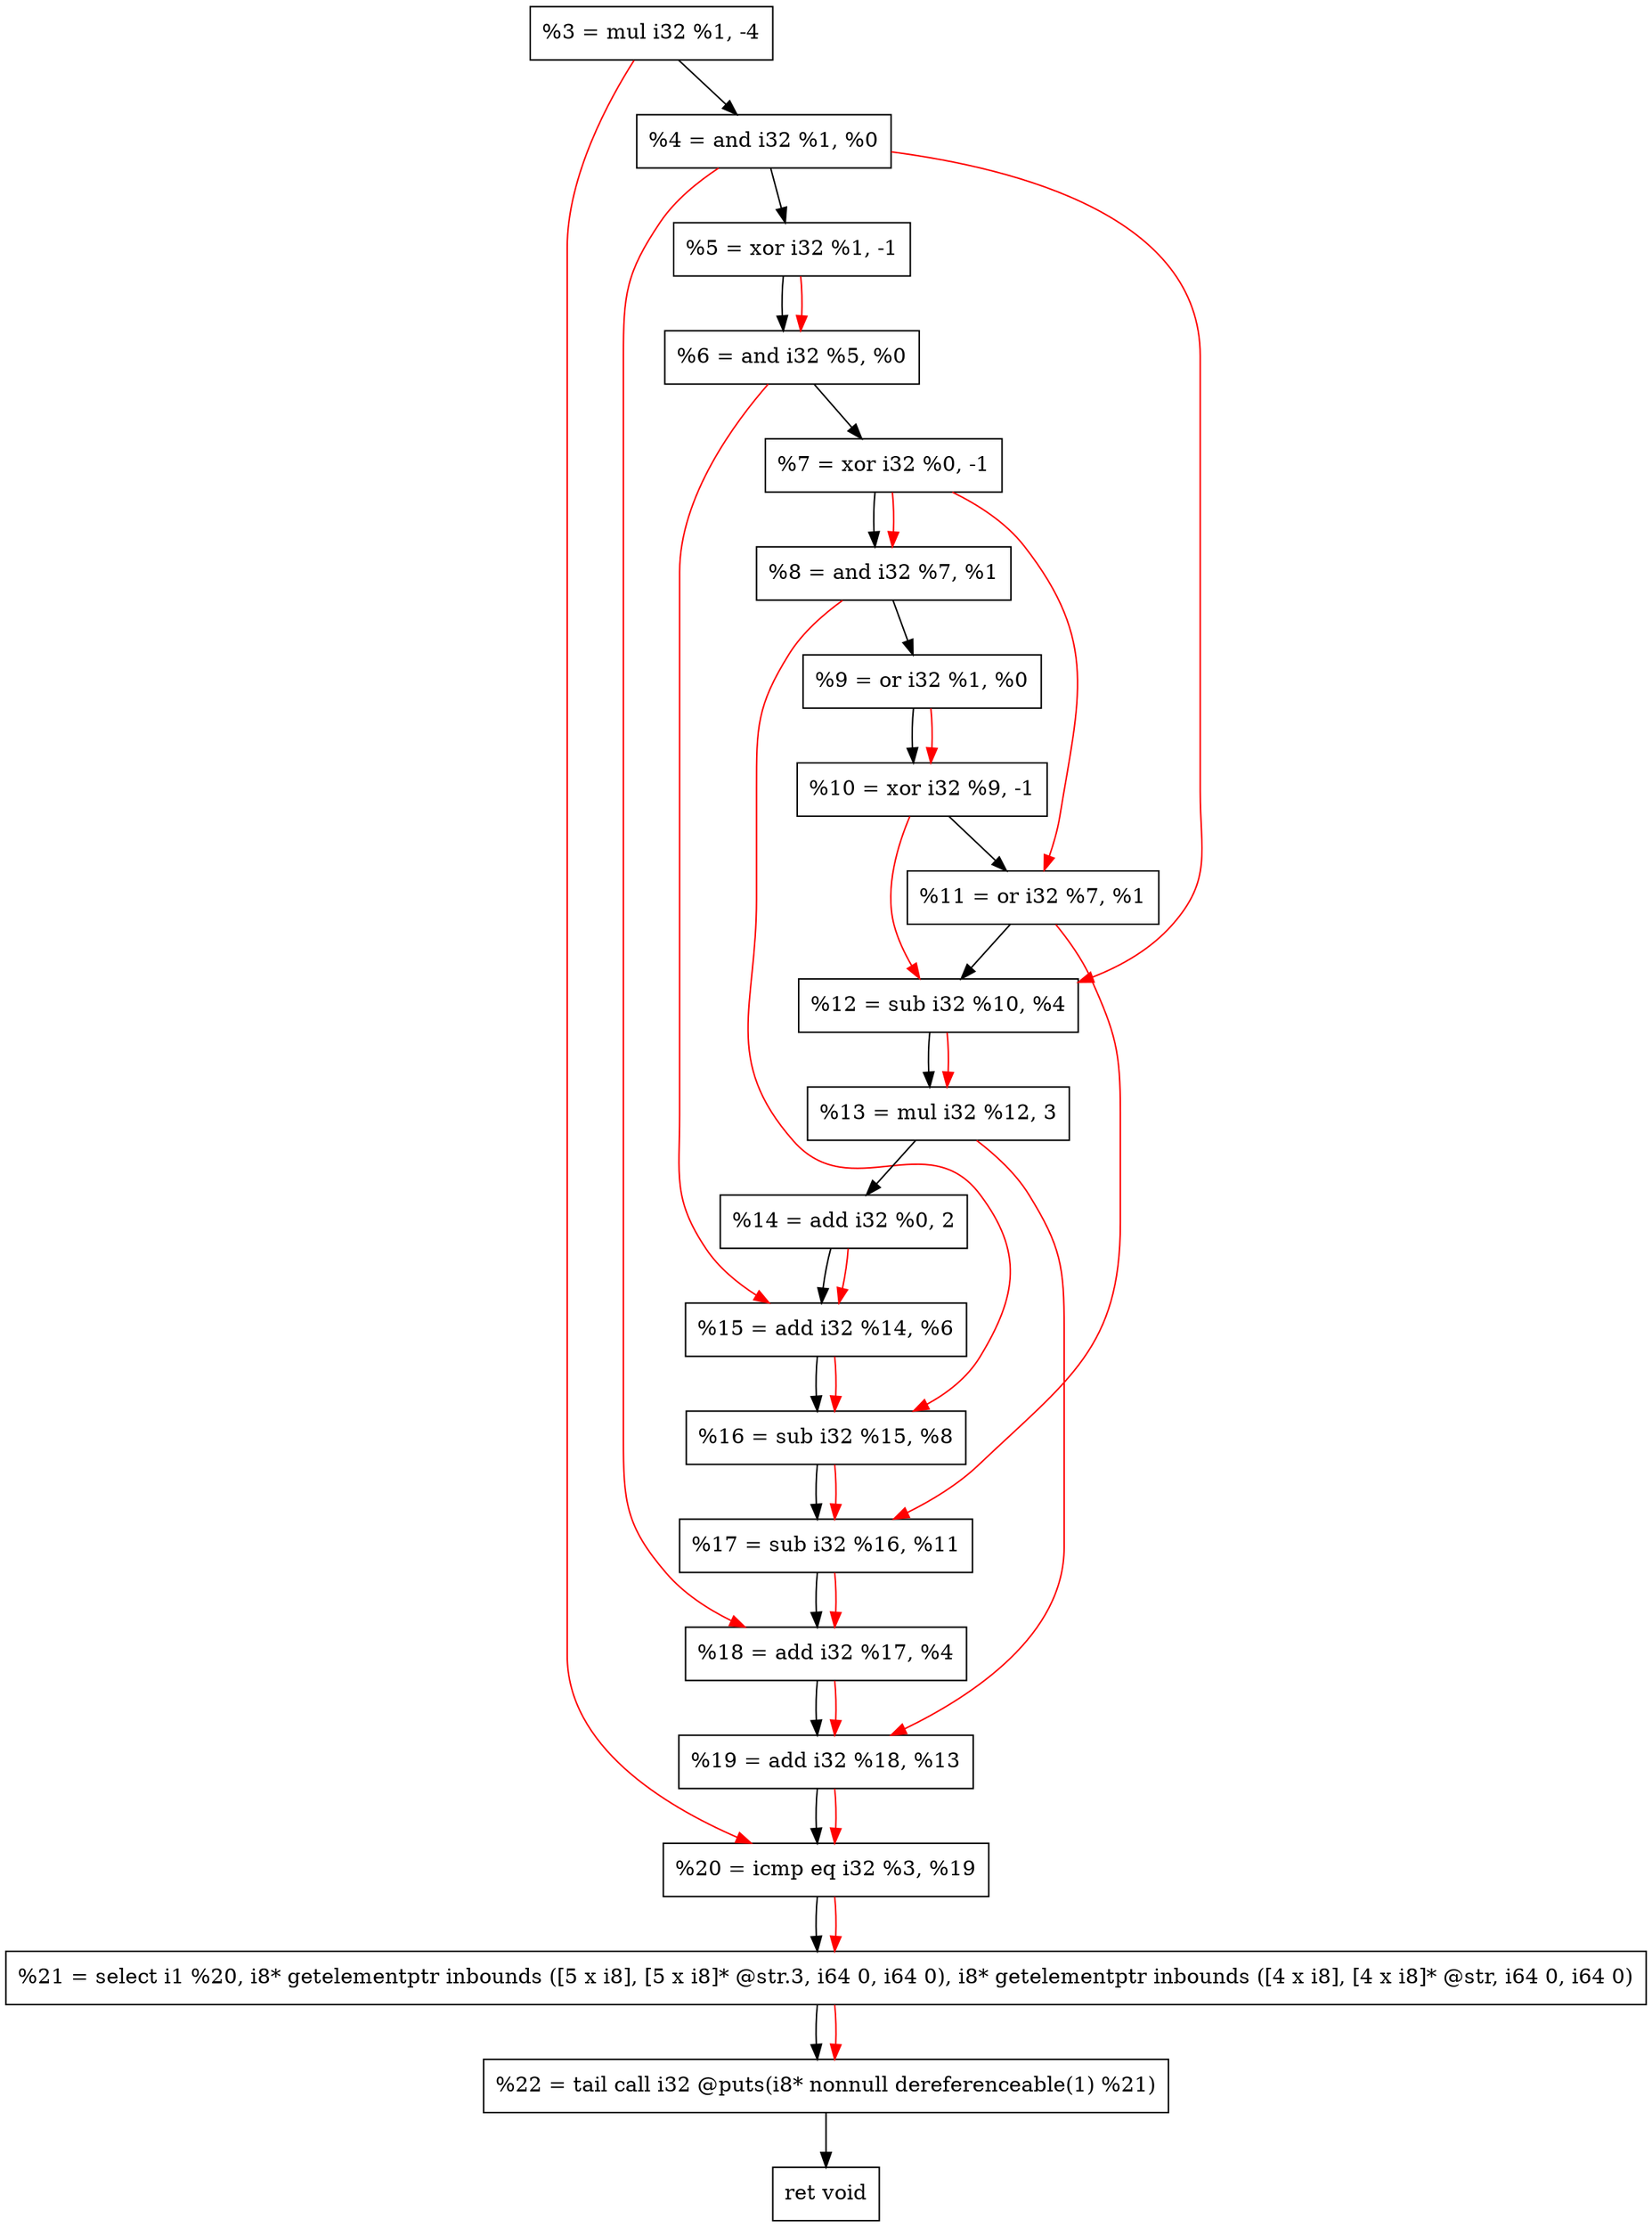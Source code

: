 digraph "DFG for'crackme' function" {
	Node0x1d04a60[shape=record, label="  %3 = mul i32 %1, -4"];
	Node0x1d04ad0[shape=record, label="  %4 = and i32 %1, %0"];
	Node0x1d04b90[shape=record, label="  %5 = xor i32 %1, -1"];
	Node0x1d04c00[shape=record, label="  %6 = and i32 %5, %0"];
	Node0x1d04c70[shape=record, label="  %7 = xor i32 %0, -1"];
	Node0x1d04ce0[shape=record, label="  %8 = and i32 %7, %1"];
	Node0x1d04d50[shape=record, label="  %9 = or i32 %1, %0"];
	Node0x1d04dc0[shape=record, label="  %10 = xor i32 %9, -1"];
	Node0x1d04e30[shape=record, label="  %11 = or i32 %7, %1"];
	Node0x1d04ea0[shape=record, label="  %12 = sub i32 %10, %4"];
	Node0x1d04f40[shape=record, label="  %13 = mul i32 %12, 3"];
	Node0x1d04fe0[shape=record, label="  %14 = add i32 %0, 2"];
	Node0x1d05050[shape=record, label="  %15 = add i32 %14, %6"];
	Node0x1d050c0[shape=record, label="  %16 = sub i32 %15, %8"];
	Node0x1d05130[shape=record, label="  %17 = sub i32 %16, %11"];
	Node0x1d051a0[shape=record, label="  %18 = add i32 %17, %4"];
	Node0x1d05210[shape=record, label="  %19 = add i32 %18, %13"];
	Node0x1d05280[shape=record, label="  %20 = icmp eq i32 %3, %19"];
	Node0x1ca5268[shape=record, label="  %21 = select i1 %20, i8* getelementptr inbounds ([5 x i8], [5 x i8]* @str.3, i64 0, i64 0), i8* getelementptr inbounds ([4 x i8], [4 x i8]* @str, i64 0, i64 0)"];
	Node0x1d05720[shape=record, label="  %22 = tail call i32 @puts(i8* nonnull dereferenceable(1) %21)"];
	Node0x1d05770[shape=record, label="  ret void"];
	Node0x1d04a60 -> Node0x1d04ad0;
	Node0x1d04ad0 -> Node0x1d04b90;
	Node0x1d04b90 -> Node0x1d04c00;
	Node0x1d04c00 -> Node0x1d04c70;
	Node0x1d04c70 -> Node0x1d04ce0;
	Node0x1d04ce0 -> Node0x1d04d50;
	Node0x1d04d50 -> Node0x1d04dc0;
	Node0x1d04dc0 -> Node0x1d04e30;
	Node0x1d04e30 -> Node0x1d04ea0;
	Node0x1d04ea0 -> Node0x1d04f40;
	Node0x1d04f40 -> Node0x1d04fe0;
	Node0x1d04fe0 -> Node0x1d05050;
	Node0x1d05050 -> Node0x1d050c0;
	Node0x1d050c0 -> Node0x1d05130;
	Node0x1d05130 -> Node0x1d051a0;
	Node0x1d051a0 -> Node0x1d05210;
	Node0x1d05210 -> Node0x1d05280;
	Node0x1d05280 -> Node0x1ca5268;
	Node0x1ca5268 -> Node0x1d05720;
	Node0x1d05720 -> Node0x1d05770;
edge [color=red]
	Node0x1d04b90 -> Node0x1d04c00;
	Node0x1d04c70 -> Node0x1d04ce0;
	Node0x1d04d50 -> Node0x1d04dc0;
	Node0x1d04c70 -> Node0x1d04e30;
	Node0x1d04dc0 -> Node0x1d04ea0;
	Node0x1d04ad0 -> Node0x1d04ea0;
	Node0x1d04ea0 -> Node0x1d04f40;
	Node0x1d04fe0 -> Node0x1d05050;
	Node0x1d04c00 -> Node0x1d05050;
	Node0x1d05050 -> Node0x1d050c0;
	Node0x1d04ce0 -> Node0x1d050c0;
	Node0x1d050c0 -> Node0x1d05130;
	Node0x1d04e30 -> Node0x1d05130;
	Node0x1d05130 -> Node0x1d051a0;
	Node0x1d04ad0 -> Node0x1d051a0;
	Node0x1d051a0 -> Node0x1d05210;
	Node0x1d04f40 -> Node0x1d05210;
	Node0x1d04a60 -> Node0x1d05280;
	Node0x1d05210 -> Node0x1d05280;
	Node0x1d05280 -> Node0x1ca5268;
	Node0x1ca5268 -> Node0x1d05720;
}
